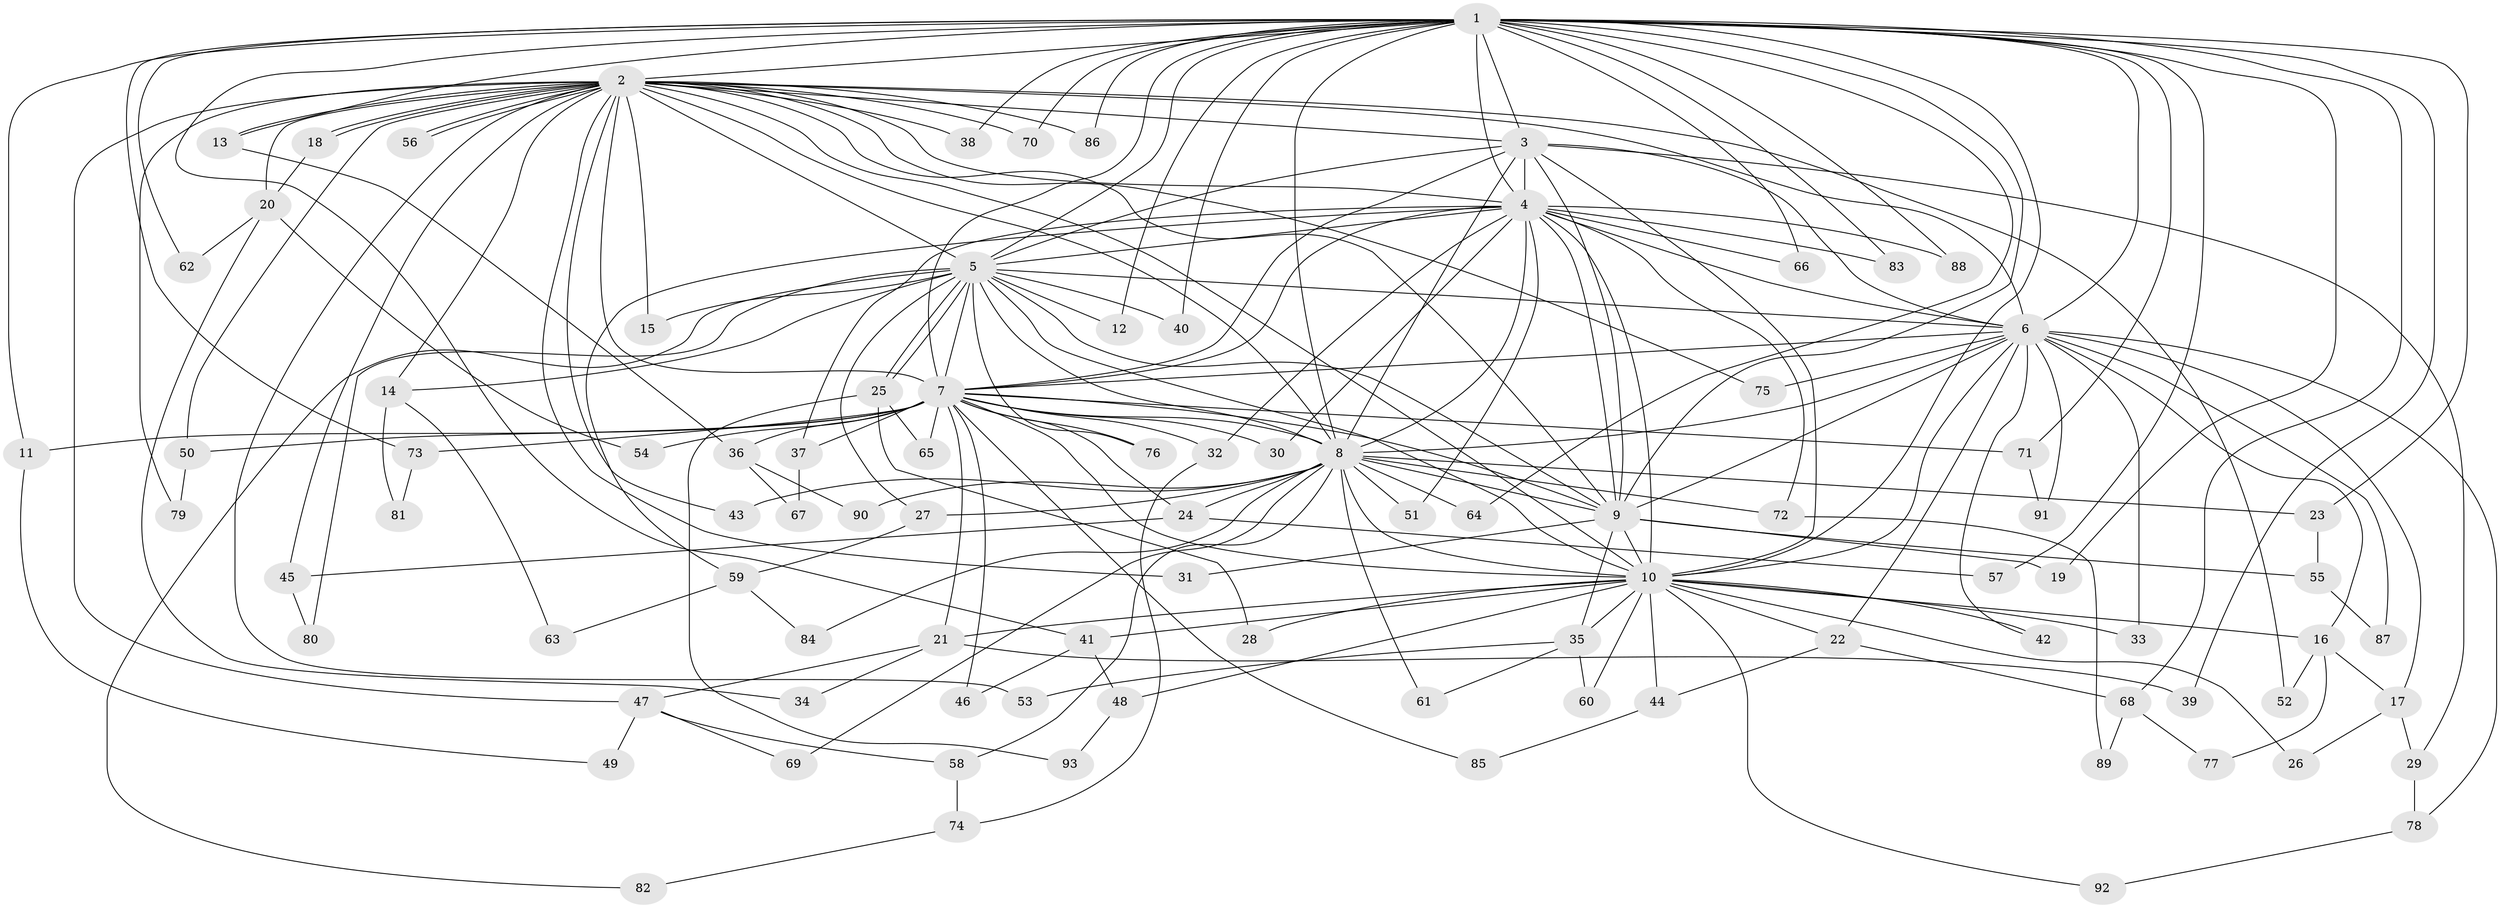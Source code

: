 // coarse degree distribution, {32: 0.013333333333333334, 26: 0.02666666666666667, 9: 0.013333333333333334, 16: 0.013333333333333334, 17: 0.04, 3: 0.18666666666666668, 1: 0.02666666666666667, 4: 0.12, 2: 0.5066666666666667, 5: 0.05333333333333334}
// Generated by graph-tools (version 1.1) at 2025/23/03/03/25 07:23:38]
// undirected, 93 vertices, 211 edges
graph export_dot {
graph [start="1"]
  node [color=gray90,style=filled];
  1;
  2;
  3;
  4;
  5;
  6;
  7;
  8;
  9;
  10;
  11;
  12;
  13;
  14;
  15;
  16;
  17;
  18;
  19;
  20;
  21;
  22;
  23;
  24;
  25;
  26;
  27;
  28;
  29;
  30;
  31;
  32;
  33;
  34;
  35;
  36;
  37;
  38;
  39;
  40;
  41;
  42;
  43;
  44;
  45;
  46;
  47;
  48;
  49;
  50;
  51;
  52;
  53;
  54;
  55;
  56;
  57;
  58;
  59;
  60;
  61;
  62;
  63;
  64;
  65;
  66;
  67;
  68;
  69;
  70;
  71;
  72;
  73;
  74;
  75;
  76;
  77;
  78;
  79;
  80;
  81;
  82;
  83;
  84;
  85;
  86;
  87;
  88;
  89;
  90;
  91;
  92;
  93;
  1 -- 2;
  1 -- 3;
  1 -- 4;
  1 -- 5;
  1 -- 6;
  1 -- 7;
  1 -- 8;
  1 -- 9;
  1 -- 10;
  1 -- 11;
  1 -- 12;
  1 -- 13;
  1 -- 19;
  1 -- 23;
  1 -- 38;
  1 -- 39;
  1 -- 40;
  1 -- 41;
  1 -- 57;
  1 -- 62;
  1 -- 64;
  1 -- 66;
  1 -- 68;
  1 -- 70;
  1 -- 71;
  1 -- 73;
  1 -- 83;
  1 -- 86;
  1 -- 88;
  2 -- 3;
  2 -- 4;
  2 -- 5;
  2 -- 6;
  2 -- 7;
  2 -- 8;
  2 -- 9;
  2 -- 10;
  2 -- 13;
  2 -- 14;
  2 -- 15;
  2 -- 18;
  2 -- 18;
  2 -- 20;
  2 -- 31;
  2 -- 38;
  2 -- 43;
  2 -- 45;
  2 -- 47;
  2 -- 50;
  2 -- 52;
  2 -- 53;
  2 -- 56;
  2 -- 56;
  2 -- 70;
  2 -- 75;
  2 -- 79;
  2 -- 86;
  3 -- 4;
  3 -- 5;
  3 -- 6;
  3 -- 7;
  3 -- 8;
  3 -- 9;
  3 -- 10;
  3 -- 29;
  4 -- 5;
  4 -- 6;
  4 -- 7;
  4 -- 8;
  4 -- 9;
  4 -- 10;
  4 -- 30;
  4 -- 32;
  4 -- 37;
  4 -- 51;
  4 -- 59;
  4 -- 66;
  4 -- 72;
  4 -- 83;
  4 -- 88;
  5 -- 6;
  5 -- 7;
  5 -- 8;
  5 -- 9;
  5 -- 10;
  5 -- 12;
  5 -- 14;
  5 -- 15;
  5 -- 25;
  5 -- 25;
  5 -- 27;
  5 -- 40;
  5 -- 76;
  5 -- 80;
  5 -- 82;
  6 -- 7;
  6 -- 8;
  6 -- 9;
  6 -- 10;
  6 -- 16;
  6 -- 17;
  6 -- 22;
  6 -- 33;
  6 -- 42;
  6 -- 75;
  6 -- 78;
  6 -- 87;
  6 -- 91;
  7 -- 8;
  7 -- 9;
  7 -- 10;
  7 -- 11;
  7 -- 21;
  7 -- 24;
  7 -- 30;
  7 -- 32;
  7 -- 36;
  7 -- 37;
  7 -- 46;
  7 -- 50;
  7 -- 54;
  7 -- 65;
  7 -- 71;
  7 -- 73;
  7 -- 76;
  7 -- 85;
  8 -- 9;
  8 -- 10;
  8 -- 23;
  8 -- 24;
  8 -- 27;
  8 -- 43;
  8 -- 51;
  8 -- 58;
  8 -- 61;
  8 -- 64;
  8 -- 69;
  8 -- 72;
  8 -- 84;
  8 -- 90;
  9 -- 10;
  9 -- 19;
  9 -- 31;
  9 -- 35;
  9 -- 55;
  10 -- 16;
  10 -- 21;
  10 -- 22;
  10 -- 26;
  10 -- 28;
  10 -- 33;
  10 -- 35;
  10 -- 41;
  10 -- 42;
  10 -- 44;
  10 -- 48;
  10 -- 60;
  10 -- 92;
  11 -- 49;
  13 -- 36;
  14 -- 63;
  14 -- 81;
  16 -- 17;
  16 -- 52;
  16 -- 77;
  17 -- 26;
  17 -- 29;
  18 -- 20;
  20 -- 34;
  20 -- 54;
  20 -- 62;
  21 -- 34;
  21 -- 39;
  21 -- 47;
  22 -- 44;
  22 -- 68;
  23 -- 55;
  24 -- 45;
  24 -- 57;
  25 -- 28;
  25 -- 65;
  25 -- 93;
  27 -- 59;
  29 -- 78;
  32 -- 74;
  35 -- 53;
  35 -- 60;
  35 -- 61;
  36 -- 67;
  36 -- 90;
  37 -- 67;
  41 -- 46;
  41 -- 48;
  44 -- 85;
  45 -- 80;
  47 -- 49;
  47 -- 58;
  47 -- 69;
  48 -- 93;
  50 -- 79;
  55 -- 87;
  58 -- 74;
  59 -- 63;
  59 -- 84;
  68 -- 77;
  68 -- 89;
  71 -- 91;
  72 -- 89;
  73 -- 81;
  74 -- 82;
  78 -- 92;
}
